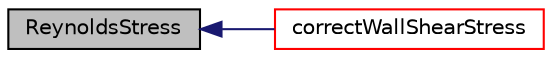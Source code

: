 digraph "ReynoldsStress"
{
  bgcolor="transparent";
  edge [fontname="Helvetica",fontsize="10",labelfontname="Helvetica",labelfontsize="10"];
  node [fontname="Helvetica",fontsize="10",shape=record];
  rankdir="LR";
  Node1 [label="ReynoldsStress",height=0.2,width=0.4,color="black", fillcolor="grey75", style="filled", fontcolor="black"];
  Node1 -> Node2 [dir="back",color="midnightblue",fontsize="10",style="solid",fontname="Helvetica"];
  Node2 [label="correctWallShearStress",height=0.2,width=0.4,color="red",URL="$a02238.html#a84f52e1173745a74731fffb5bade909d"];
}
